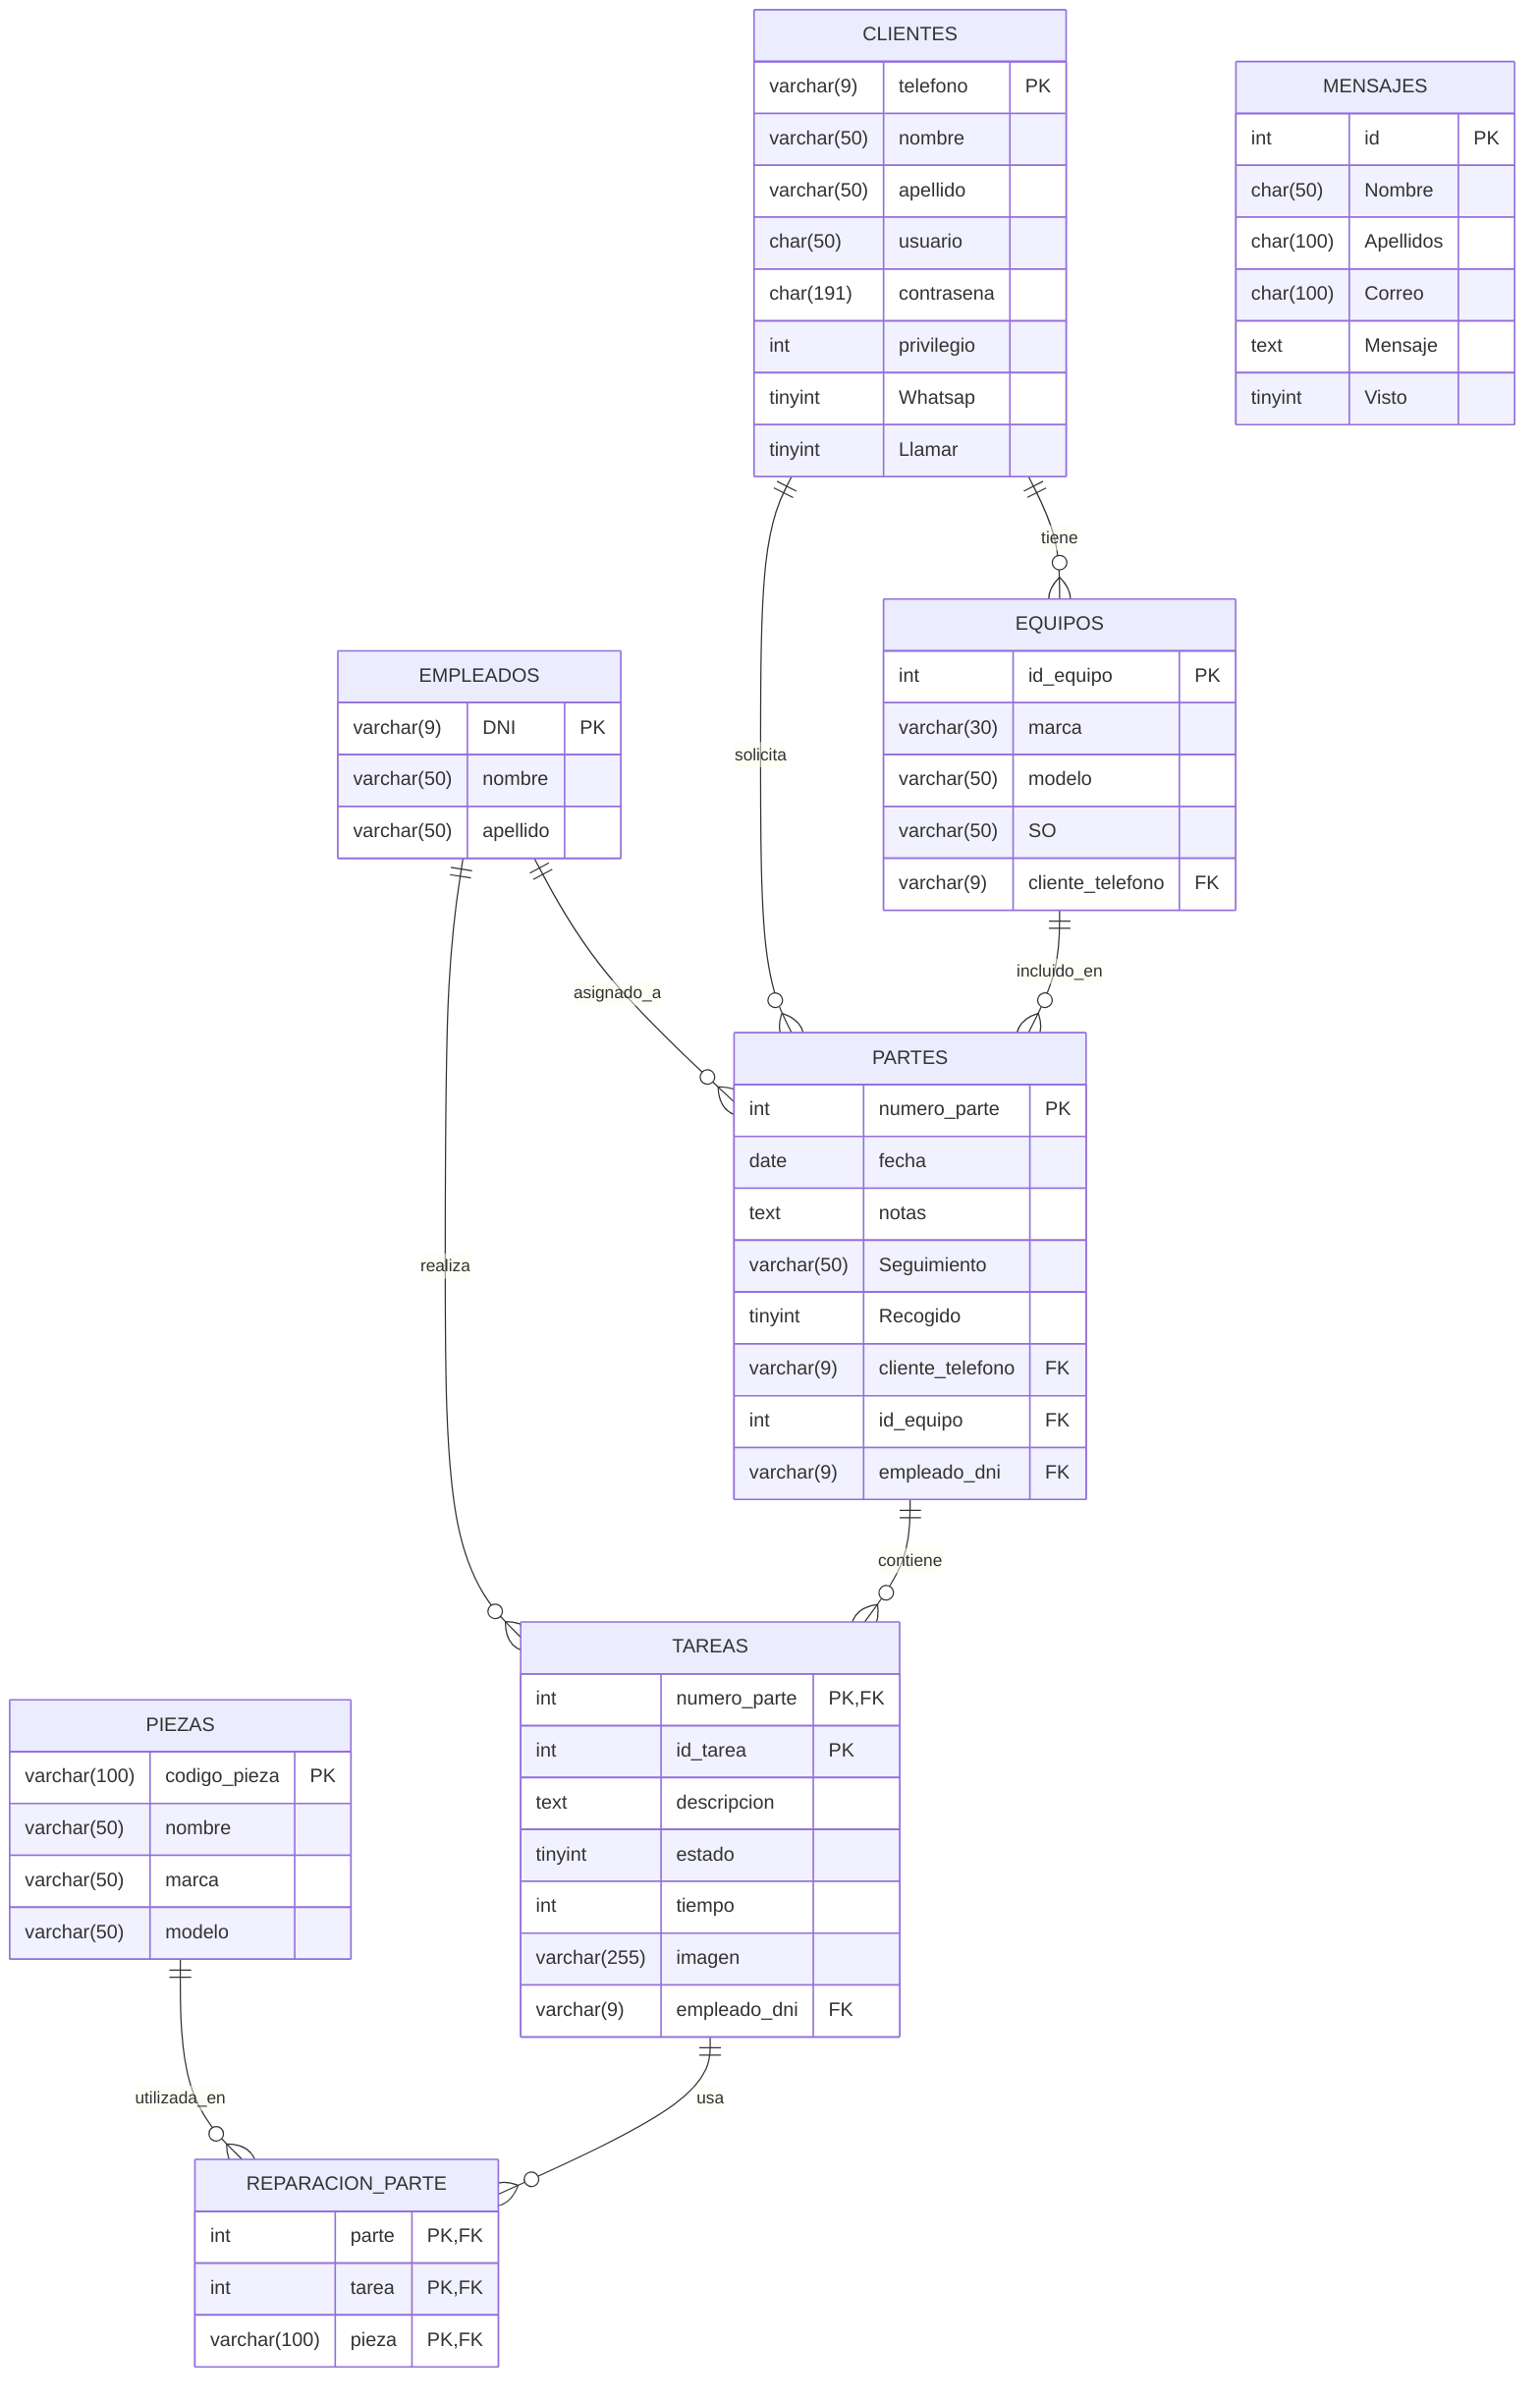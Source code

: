 erDiagram
    CLIENTES {
        varchar(9) telefono PK
        varchar(50) nombre
        varchar(50) apellido
        char(50) usuario
        char(191) contrasena
        int privilegio
        tinyint Whatsap
        tinyint Llamar
    }
    
    EMPLEADOS {
        varchar(9) DNI PK
        varchar(50) nombre
        varchar(50) apellido
    }
    
    EQUIPOS {
        int id_equipo PK
        varchar(30) marca
        varchar(50) modelo
        varchar(50) SO
        varchar(9) cliente_telefono FK
    }
    
    MENSAJES {
        int id PK
        char(50) Nombre
        char(100) Apellidos
        char(100) Correo
        text Mensaje
        tinyint Visto
    }
    
    PARTES {
        int numero_parte PK
        date fecha
        text notas
        varchar(50) Seguimiento
        tinyint Recogido
        varchar(9) cliente_telefono FK
        int id_equipo FK
        varchar(9) empleado_dni FK
    }
    
    PIEZAS {
        varchar(100) codigo_pieza PK
        varchar(50) nombre
        varchar(50) marca
        varchar(50) modelo
    }
    
    TAREAS {
        int numero_parte PK, FK
        int id_tarea PK
        text descripcion
        tinyint estado
        int tiempo
        varchar(255) imagen
        varchar(9) empleado_dni FK
    }
    
    REPARACION_PARTE {
        int parte PK, FK
        int tarea PK, FK
        varchar(100) pieza PK, FK
    }
    
    CLIENTES ||--o{ EQUIPOS : "tiene"
    CLIENTES ||--o{ PARTES : "solicita"
    EQUIPOS ||--o{ PARTES : "incluido_en"
    EMPLEADOS ||--o{ PARTES : "asignado_a"
    EMPLEADOS ||--o{ TAREAS : "realiza"
    PARTES ||--o{ TAREAS : "contiene"
    TAREAS ||--o{ REPARACION_PARTE : "usa"
    PIEZAS ||--o{ REPARACION_PARTE : "utilizada_en"